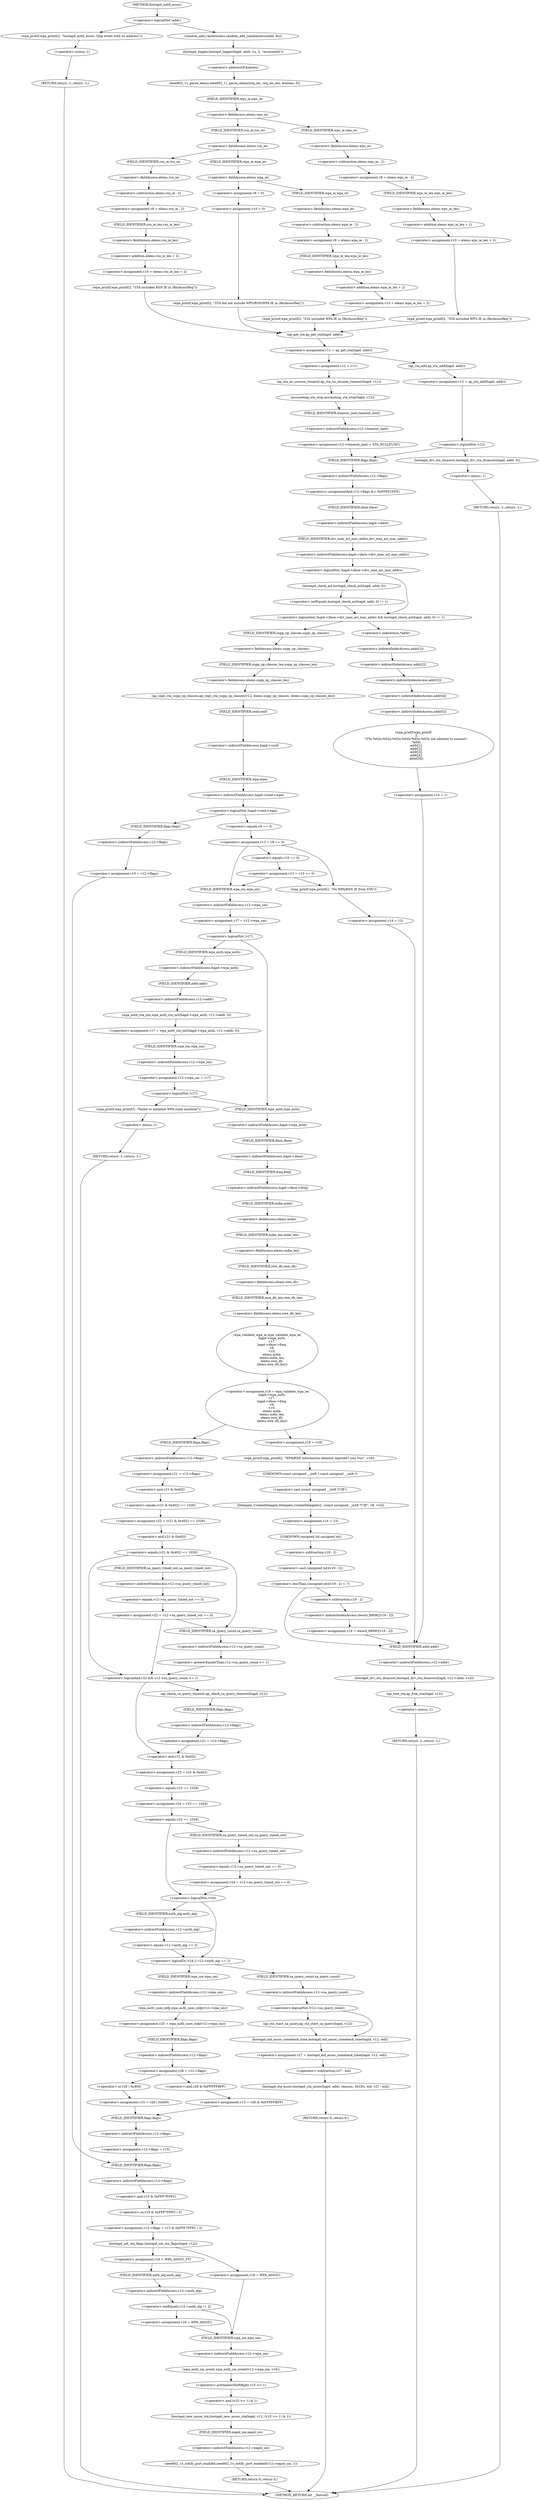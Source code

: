 digraph hostapd_notif_assoc {  
"1000149" [label = "(<operator>.logicalNot,!addr)" ]
"1000152" [label = "(wpa_printf,wpa_printf(2, \"hostapd_notif_assoc: Skip event with no address\"))" ]
"1000155" [label = "(RETURN,return -1;,return -1;)" ]
"1000156" [label = "(<operator>.minus,-1)" ]
"1000158" [label = "(random_add_randomness,random_add_randomness(addr, 6u))" ]
"1000161" [label = "(hostapd_logger,hostapd_logger(hapd, addr, 1u, 2, \"associated\"))" ]
"1000167" [label = "(ieee802_11_parse_elems,ieee802_11_parse_elems(req_ies, req_ies_len, &elems, 0))" ]
"1000170" [label = "(<operator>.addressOf,&elems)" ]
"1000174" [label = "(<operator>.fieldAccess,elems.wps_ie)" ]
"1000176" [label = "(FIELD_IDENTIFIER,wps_ie,wps_ie)" ]
"1000178" [label = "(<operator>.assignment,v9 = elems.wps_ie - 2)" ]
"1000180" [label = "(<operator>.subtraction,elems.wps_ie - 2)" ]
"1000181" [label = "(<operator>.fieldAccess,elems.wps_ie)" ]
"1000183" [label = "(FIELD_IDENTIFIER,wps_ie,wps_ie)" ]
"1000185" [label = "(<operator>.assignment,v10 = elems.wps_ie_len + 2)" ]
"1000187" [label = "(<operator>.addition,elems.wps_ie_len + 2)" ]
"1000188" [label = "(<operator>.fieldAccess,elems.wps_ie_len)" ]
"1000190" [label = "(FIELD_IDENTIFIER,wps_ie_len,wps_ie_len)" ]
"1000192" [label = "(wpa_printf,wpa_printf(2, \"STA included WPS IE in (Re)AssocReq\"))" ]
"1000197" [label = "(<operator>.fieldAccess,elems.rsn_ie)" ]
"1000199" [label = "(FIELD_IDENTIFIER,rsn_ie,rsn_ie)" ]
"1000201" [label = "(<operator>.assignment,v9 = elems.rsn_ie - 2)" ]
"1000203" [label = "(<operator>.subtraction,elems.rsn_ie - 2)" ]
"1000204" [label = "(<operator>.fieldAccess,elems.rsn_ie)" ]
"1000206" [label = "(FIELD_IDENTIFIER,rsn_ie,rsn_ie)" ]
"1000208" [label = "(<operator>.assignment,v10 = elems.rsn_ie_len + 2)" ]
"1000210" [label = "(<operator>.addition,elems.rsn_ie_len + 2)" ]
"1000211" [label = "(<operator>.fieldAccess,elems.rsn_ie_len)" ]
"1000213" [label = "(FIELD_IDENTIFIER,rsn_ie_len,rsn_ie_len)" ]
"1000215" [label = "(wpa_printf,wpa_printf(2, \"STA included RSN IE in (Re)AssocReq\"))" ]
"1000220" [label = "(<operator>.fieldAccess,elems.wpa_ie)" ]
"1000222" [label = "(FIELD_IDENTIFIER,wpa_ie,wpa_ie)" ]
"1000224" [label = "(<operator>.assignment,v9 = elems.wpa_ie - 2)" ]
"1000226" [label = "(<operator>.subtraction,elems.wpa_ie - 2)" ]
"1000227" [label = "(<operator>.fieldAccess,elems.wpa_ie)" ]
"1000229" [label = "(FIELD_IDENTIFIER,wpa_ie,wpa_ie)" ]
"1000231" [label = "(<operator>.assignment,v10 = elems.wpa_ie_len + 2)" ]
"1000233" [label = "(<operator>.addition,elems.wpa_ie_len + 2)" ]
"1000234" [label = "(<operator>.fieldAccess,elems.wpa_ie_len)" ]
"1000236" [label = "(FIELD_IDENTIFIER,wpa_ie_len,wpa_ie_len)" ]
"1000238" [label = "(wpa_printf,wpa_printf(2, \"STA included WPA IE in (Re)AssocReq\"))" ]
"1000243" [label = "(<operator>.assignment,v9 = 0)" ]
"1000246" [label = "(<operator>.assignment,v10 = 0)" ]
"1000249" [label = "(wpa_printf,wpa_printf(2, \"STA did not include WPS/RSN/WPA IE in (Re)AssocReq\"))" ]
"1000252" [label = "(<operator>.assignment,v11 = ap_get_sta(hapd, addr))" ]
"1000254" [label = "(ap_get_sta,ap_get_sta(hapd, addr))" ]
"1000260" [label = "(<operator>.assignment,v12 = v11)" ]
"1000263" [label = "(ap_sta_no_session_timeout,ap_sta_no_session_timeout(hapd, v11))" ]
"1000266" [label = "(accounting_sta_stop,accounting_sta_stop(hapd, v12))" ]
"1000269" [label = "(<operator>.assignment,v12->timeout_next = STA_NULLFUNC)" ]
"1000270" [label = "(<operator>.indirectFieldAccess,v12->timeout_next)" ]
"1000272" [label = "(FIELD_IDENTIFIER,timeout_next,timeout_next)" ]
"1000276" [label = "(<operator>.assignment,v12 = ap_sta_add(hapd, addr))" ]
"1000278" [label = "(ap_sta_add,ap_sta_add(hapd, addr))" ]
"1000282" [label = "(<operator>.logicalNot,!v12)" ]
"1000285" [label = "(hostapd_drv_sta_disassoc,hostapd_drv_sta_disassoc(hapd, addr, 5))" ]
"1000289" [label = "(RETURN,return -1;,return -1;)" ]
"1000290" [label = "(<operator>.minus,-1)" ]
"1000292" [label = "(<operators>.assignmentAnd,v12->flags &= 0xFFFECFFF)" ]
"1000293" [label = "(<operator>.indirectFieldAccess,v12->flags)" ]
"1000295" [label = "(FIELD_IDENTIFIER,flags,flags)" ]
"1000298" [label = "(<operator>.logicalAnd,!hapd->iface->drv_max_acl_mac_addrs && hostapd_check_acl(hapd, addr, 0) != 1)" ]
"1000299" [label = "(<operator>.logicalNot,!hapd->iface->drv_max_acl_mac_addrs)" ]
"1000300" [label = "(<operator>.indirectFieldAccess,hapd->iface->drv_max_acl_mac_addrs)" ]
"1000301" [label = "(<operator>.indirectFieldAccess,hapd->iface)" ]
"1000303" [label = "(FIELD_IDENTIFIER,iface,iface)" ]
"1000304" [label = "(FIELD_IDENTIFIER,drv_max_acl_mac_addrs,drv_max_acl_mac_addrs)" ]
"1000305" [label = "(<operator>.notEquals,hostapd_check_acl(hapd, addr, 0) != 1)" ]
"1000306" [label = "(hostapd_check_acl,hostapd_check_acl(hapd, addr, 0))" ]
"1000312" [label = "(wpa_printf,wpa_printf(\n      3,\n      \"STA %02x:%02x:%02x:%02x:%02x:%02x not allowed to connect\",\n      *addr,\n      addr[1],\n      addr[2],\n      addr[3],\n      addr[4],\n      addr[5]))" ]
"1000315" [label = "(<operator>.indirection,*addr)" ]
"1000317" [label = "(<operator>.indirectIndexAccess,addr[1])" ]
"1000320" [label = "(<operator>.indirectIndexAccess,addr[2])" ]
"1000323" [label = "(<operator>.indirectIndexAccess,addr[3])" ]
"1000326" [label = "(<operator>.indirectIndexAccess,addr[4])" ]
"1000329" [label = "(<operator>.indirectIndexAccess,addr[5])" ]
"1000332" [label = "(<operator>.assignment,v14 = 1)" ]
"1000336" [label = "(ap_copy_sta_supp_op_classes,ap_copy_sta_supp_op_classes(v12, elems.supp_op_classes, elems.supp_op_classes_len))" ]
"1000338" [label = "(<operator>.fieldAccess,elems.supp_op_classes)" ]
"1000340" [label = "(FIELD_IDENTIFIER,supp_op_classes,supp_op_classes)" ]
"1000341" [label = "(<operator>.fieldAccess,elems.supp_op_classes_len)" ]
"1000343" [label = "(FIELD_IDENTIFIER,supp_op_classes_len,supp_op_classes_len)" ]
"1000345" [label = "(<operator>.logicalNot,!hapd->conf->wpa)" ]
"1000346" [label = "(<operator>.indirectFieldAccess,hapd->conf->wpa)" ]
"1000347" [label = "(<operator>.indirectFieldAccess,hapd->conf)" ]
"1000349" [label = "(FIELD_IDENTIFIER,conf,conf)" ]
"1000350" [label = "(FIELD_IDENTIFIER,wpa,wpa)" ]
"1000352" [label = "(<operator>.assignment,v15 = v12->flags)" ]
"1000354" [label = "(<operator>.indirectFieldAccess,v12->flags)" ]
"1000356" [label = "(FIELD_IDENTIFIER,flags,flags)" ]
"1000358" [label = "(<operator>.assignment,v12->flags = v15 & 0xFFF7FFFC | 3)" ]
"1000359" [label = "(<operator>.indirectFieldAccess,v12->flags)" ]
"1000361" [label = "(FIELD_IDENTIFIER,flags,flags)" ]
"1000362" [label = "(<operator>.or,v15 & 0xFFF7FFFC | 3)" ]
"1000363" [label = "(<operator>.and,v15 & 0xFFF7FFFC)" ]
"1000367" [label = "(hostapd_set_sta_flags,hostapd_set_sta_flags(hapd, v12))" ]
"1000373" [label = "(<operator>.assignment,v16 = WPA_ASSOC_FT)" ]
"1000377" [label = "(<operator>.notEquals,v12->auth_alg != 2)" ]
"1000378" [label = "(<operator>.indirectFieldAccess,v12->auth_alg)" ]
"1000380" [label = "(FIELD_IDENTIFIER,auth_alg,auth_alg)" ]
"1000382" [label = "(<operator>.assignment,v16 = WPA_ASSOC)" ]
"1000387" [label = "(<operator>.assignment,v16 = WPA_ASSOC)" ]
"1000390" [label = "(wpa_auth_sm_event,wpa_auth_sm_event(v12->wpa_sm, v16))" ]
"1000391" [label = "(<operator>.indirectFieldAccess,v12->wpa_sm)" ]
"1000393" [label = "(FIELD_IDENTIFIER,wpa_sm,wpa_sm)" ]
"1000395" [label = "(hostapd_new_assoc_sta,hostapd_new_assoc_sta(hapd, v12, (v15 >> 1) & 1))" ]
"1000398" [label = "(<operator>.and,(v15 >> 1) & 1)" ]
"1000399" [label = "(<operator>.arithmeticShiftRight,v15 >> 1)" ]
"1000403" [label = "(ieee802_1x_notify_port_enabled,ieee802_1x_notify_port_enabled(v12->eapol_sm, 1))" ]
"1000404" [label = "(<operator>.indirectFieldAccess,v12->eapol_sm)" ]
"1000406" [label = "(FIELD_IDENTIFIER,eapol_sm,eapol_sm)" ]
"1000408" [label = "(RETURN,return 0;,return 0;)" ]
"1000410" [label = "(<operator>.assignment,v13 = v9 == 0)" ]
"1000412" [label = "(<operator>.equals,v9 == 0)" ]
"1000417" [label = "(<operator>.assignment,v13 = v10 == 0)" ]
"1000419" [label = "(<operator>.equals,v10 == 0)" ]
"1000425" [label = "(wpa_printf,wpa_printf(2, \"No WPA/RSN IE from STA\"))" ]
"1000428" [label = "(<operator>.assignment,v14 = 13)" ]
"1000432" [label = "(hostapd_drv_sta_disassoc,hostapd_drv_sta_disassoc(hapd, v12->addr, v14))" ]
"1000434" [label = "(<operator>.indirectFieldAccess,v12->addr)" ]
"1000436" [label = "(FIELD_IDENTIFIER,addr,addr)" ]
"1000438" [label = "(ap_free_sta,ap_free_sta(hapd, v12))" ]
"1000441" [label = "(RETURN,return -1;,return -1;)" ]
"1000442" [label = "(<operator>.minus,-1)" ]
"1000444" [label = "(<operator>.assignment,v17 = v12->wpa_sm)" ]
"1000446" [label = "(<operator>.indirectFieldAccess,v12->wpa_sm)" ]
"1000448" [label = "(FIELD_IDENTIFIER,wpa_sm,wpa_sm)" ]
"1000450" [label = "(<operator>.logicalNot,!v17)" ]
"1000453" [label = "(<operator>.assignment,v17 = wpa_auth_sta_init(hapd->wpa_auth, v12->addr, 0))" ]
"1000455" [label = "(wpa_auth_sta_init,wpa_auth_sta_init(hapd->wpa_auth, v12->addr, 0))" ]
"1000456" [label = "(<operator>.indirectFieldAccess,hapd->wpa_auth)" ]
"1000458" [label = "(FIELD_IDENTIFIER,wpa_auth,wpa_auth)" ]
"1000459" [label = "(<operator>.indirectFieldAccess,v12->addr)" ]
"1000461" [label = "(FIELD_IDENTIFIER,addr,addr)" ]
"1000463" [label = "(<operator>.assignment,v12->wpa_sm = v17)" ]
"1000464" [label = "(<operator>.indirectFieldAccess,v12->wpa_sm)" ]
"1000466" [label = "(FIELD_IDENTIFIER,wpa_sm,wpa_sm)" ]
"1000469" [label = "(<operator>.logicalNot,!v17)" ]
"1000472" [label = "(wpa_printf,wpa_printf(5, \"Failed to initialize WPA state machine\"))" ]
"1000475" [label = "(RETURN,return -1;,return -1;)" ]
"1000476" [label = "(<operator>.minus,-1)" ]
"1000478" [label = "(<operator>.assignment,v18 = wpa_validate_wpa_ie(\n          hapd->wpa_auth,\n          v17,\n          hapd->iface->freq,\n          v9,\n          v10,\n          elems.mdie,\n          elems.mdie_len,\n          elems.owe_dh,\n          elems.owe_dh_len))" ]
"1000480" [label = "(wpa_validate_wpa_ie,wpa_validate_wpa_ie(\n          hapd->wpa_auth,\n          v17,\n          hapd->iface->freq,\n          v9,\n          v10,\n          elems.mdie,\n          elems.mdie_len,\n          elems.owe_dh,\n          elems.owe_dh_len))" ]
"1000481" [label = "(<operator>.indirectFieldAccess,hapd->wpa_auth)" ]
"1000483" [label = "(FIELD_IDENTIFIER,wpa_auth,wpa_auth)" ]
"1000485" [label = "(<operator>.indirectFieldAccess,hapd->iface->freq)" ]
"1000486" [label = "(<operator>.indirectFieldAccess,hapd->iface)" ]
"1000488" [label = "(FIELD_IDENTIFIER,iface,iface)" ]
"1000489" [label = "(FIELD_IDENTIFIER,freq,freq)" ]
"1000492" [label = "(<operator>.fieldAccess,elems.mdie)" ]
"1000494" [label = "(FIELD_IDENTIFIER,mdie,mdie)" ]
"1000495" [label = "(<operator>.fieldAccess,elems.mdie_len)" ]
"1000497" [label = "(FIELD_IDENTIFIER,mdie_len,mdie_len)" ]
"1000498" [label = "(<operator>.fieldAccess,elems.owe_dh)" ]
"1000500" [label = "(FIELD_IDENTIFIER,owe_dh,owe_dh)" ]
"1000501" [label = "(<operator>.fieldAccess,elems.owe_dh_len)" ]
"1000503" [label = "(FIELD_IDENTIFIER,owe_dh_len,owe_dh_len)" ]
"1000507" [label = "(<operator>.assignment,v19 = v18)" ]
"1000510" [label = "(wpa_printf,wpa_printf(2, \"WPA/RSN information element rejected? (res %u)\", v18))" ]
"1000514" [label = "(Delegate_CreateDelegate,Delegate_CreateDelegate(2, (const unsigned __int8 *)\"IE\", v9, v10))" ]
"1000516" [label = "(<operator>.cast,(const unsigned __int8 *)\"IE\")" ]
"1000517" [label = "(UNKNOWN,const unsigned __int8 *,const unsigned __int8 *)" ]
"1000521" [label = "(<operator>.assignment,v14 = 13)" ]
"1000525" [label = "(<operator>.lessThan,(unsigned int)(v19 - 2) < 7)" ]
"1000526" [label = "(<operator>.cast,(unsigned int)(v19 - 2))" ]
"1000527" [label = "(UNKNOWN,unsigned int,unsigned int)" ]
"1000528" [label = "(<operator>.subtraction,v19 - 2)" ]
"1000532" [label = "(<operator>.assignment,v14 = dword_8809C[v19 - 2])" ]
"1000534" [label = "(<operator>.indirectIndexAccess,dword_8809C[v19 - 2])" ]
"1000536" [label = "(<operator>.subtraction,v19 - 2)" ]
"1000540" [label = "(<operator>.assignment,v21 = v12->flags)" ]
"1000542" [label = "(<operator>.indirectFieldAccess,v12->flags)" ]
"1000544" [label = "(FIELD_IDENTIFIER,flags,flags)" ]
"1000545" [label = "(<operator>.assignment,v22 = (v21 & 0x402) == 1026)" ]
"1000547" [label = "(<operator>.equals,(v21 & 0x402) == 1026)" ]
"1000548" [label = "(<operator>.and,v21 & 0x402)" ]
"1000553" [label = "(<operator>.equals,(v21 & 0x402) == 1026)" ]
"1000554" [label = "(<operator>.and,v21 & 0x402)" ]
"1000558" [label = "(<operator>.assignment,v22 = v12->sa_query_timed_out == 0)" ]
"1000560" [label = "(<operator>.equals,v12->sa_query_timed_out == 0)" ]
"1000561" [label = "(<operator>.indirectFieldAccess,v12->sa_query_timed_out)" ]
"1000563" [label = "(FIELD_IDENTIFIER,sa_query_timed_out,sa_query_timed_out)" ]
"1000566" [label = "(<operator>.logicalAnd,v22 && v12->sa_query_count >= 1)" ]
"1000568" [label = "(<operator>.greaterEqualsThan,v12->sa_query_count >= 1)" ]
"1000569" [label = "(<operator>.indirectFieldAccess,v12->sa_query_count)" ]
"1000571" [label = "(FIELD_IDENTIFIER,sa_query_count,sa_query_count)" ]
"1000574" [label = "(ap_check_sa_query_timeout,ap_check_sa_query_timeout(hapd, v12))" ]
"1000577" [label = "(<operator>.assignment,v21 = v12->flags)" ]
"1000579" [label = "(<operator>.indirectFieldAccess,v12->flags)" ]
"1000581" [label = "(FIELD_IDENTIFIER,flags,flags)" ]
"1000582" [label = "(<operator>.assignment,v23 = v21 & 0x402)" ]
"1000584" [label = "(<operator>.and,v21 & 0x402)" ]
"1000587" [label = "(<operator>.assignment,v24 = v23 == 1026)" ]
"1000589" [label = "(<operator>.equals,v23 == 1026)" ]
"1000593" [label = "(<operator>.equals,v23 == 1026)" ]
"1000596" [label = "(<operator>.assignment,v24 = v12->sa_query_timed_out == 0)" ]
"1000598" [label = "(<operator>.equals,v12->sa_query_timed_out == 0)" ]
"1000599" [label = "(<operator>.indirectFieldAccess,v12->sa_query_timed_out)" ]
"1000601" [label = "(FIELD_IDENTIFIER,sa_query_timed_out,sa_query_timed_out)" ]
"1000604" [label = "(<operator>.logicalOr,!v24 || v12->auth_alg == 2)" ]
"1000605" [label = "(<operator>.logicalNot,!v24)" ]
"1000607" [label = "(<operator>.equals,v12->auth_alg == 2)" ]
"1000608" [label = "(<operator>.indirectFieldAccess,v12->auth_alg)" ]
"1000610" [label = "(FIELD_IDENTIFIER,auth_alg,auth_alg)" ]
"1000613" [label = "(<operator>.assignment,v25 = wpa_auth_uses_mfp(v12->wpa_sm))" ]
"1000615" [label = "(wpa_auth_uses_mfp,wpa_auth_uses_mfp(v12->wpa_sm))" ]
"1000616" [label = "(<operator>.indirectFieldAccess,v12->wpa_sm)" ]
"1000618" [label = "(FIELD_IDENTIFIER,wpa_sm,wpa_sm)" ]
"1000619" [label = "(<operator>.assignment,v26 = v12->flags)" ]
"1000621" [label = "(<operator>.indirectFieldAccess,v12->flags)" ]
"1000623" [label = "(FIELD_IDENTIFIER,flags,flags)" ]
"1000626" [label = "(<operator>.assignment,v15 = v26 | 0x400)" ]
"1000628" [label = "(<operator>.or,v26 | 0x400)" ]
"1000632" [label = "(<operator>.assignment,v15 = v26 & 0xFFFFFBFF)" ]
"1000634" [label = "(<operator>.and,v26 & 0xFFFFFBFF)" ]
"1000637" [label = "(<operator>.assignment,v12->flags = v15)" ]
"1000638" [label = "(<operator>.indirectFieldAccess,v12->flags)" ]
"1000640" [label = "(FIELD_IDENTIFIER,flags,flags)" ]
"1000644" [label = "(<operator>.logicalNot,!v12->sa_query_count)" ]
"1000645" [label = "(<operator>.indirectFieldAccess,v12->sa_query_count)" ]
"1000647" [label = "(FIELD_IDENTIFIER,sa_query_count,sa_query_count)" ]
"1000648" [label = "(ap_sta_start_sa_query,ap_sta_start_sa_query(hapd, v12))" ]
"1000651" [label = "(<operator>.assignment,v27 = hostapd_eid_assoc_comeback_time(hapd, v12, eid))" ]
"1000653" [label = "(hostapd_eid_assoc_comeback_time,hostapd_eid_assoc_comeback_time(hapd, v12, eid))" ]
"1000657" [label = "(hostapd_sta_assoc,hostapd_sta_assoc(hapd, addr, reassoc, 0x1Eu, eid, v27 - eid))" ]
"1000663" [label = "(<operator>.subtraction,v27 - eid)" ]
"1000666" [label = "(RETURN,return 0;,return 0;)" ]
"1000121" [label = "(METHOD,hostapd_notif_assoc)" ]
"1000668" [label = "(METHOD_RETURN,int __fastcall)" ]
  "1000149" -> "1000152" 
  "1000149" -> "1000158" 
  "1000152" -> "1000156" 
  "1000155" -> "1000668" 
  "1000156" -> "1000155" 
  "1000158" -> "1000161" 
  "1000161" -> "1000170" 
  "1000167" -> "1000176" 
  "1000170" -> "1000167" 
  "1000174" -> "1000183" 
  "1000174" -> "1000199" 
  "1000176" -> "1000174" 
  "1000178" -> "1000190" 
  "1000180" -> "1000178" 
  "1000181" -> "1000180" 
  "1000183" -> "1000181" 
  "1000185" -> "1000192" 
  "1000187" -> "1000185" 
  "1000188" -> "1000187" 
  "1000190" -> "1000188" 
  "1000192" -> "1000254" 
  "1000197" -> "1000206" 
  "1000197" -> "1000222" 
  "1000199" -> "1000197" 
  "1000201" -> "1000213" 
  "1000203" -> "1000201" 
  "1000204" -> "1000203" 
  "1000206" -> "1000204" 
  "1000208" -> "1000215" 
  "1000210" -> "1000208" 
  "1000211" -> "1000210" 
  "1000213" -> "1000211" 
  "1000215" -> "1000254" 
  "1000220" -> "1000229" 
  "1000220" -> "1000243" 
  "1000222" -> "1000220" 
  "1000224" -> "1000236" 
  "1000226" -> "1000224" 
  "1000227" -> "1000226" 
  "1000229" -> "1000227" 
  "1000231" -> "1000238" 
  "1000233" -> "1000231" 
  "1000234" -> "1000233" 
  "1000236" -> "1000234" 
  "1000238" -> "1000254" 
  "1000243" -> "1000246" 
  "1000246" -> "1000249" 
  "1000249" -> "1000254" 
  "1000252" -> "1000260" 
  "1000252" -> "1000278" 
  "1000254" -> "1000252" 
  "1000260" -> "1000263" 
  "1000263" -> "1000266" 
  "1000266" -> "1000272" 
  "1000269" -> "1000295" 
  "1000270" -> "1000269" 
  "1000272" -> "1000270" 
  "1000276" -> "1000282" 
  "1000278" -> "1000276" 
  "1000282" -> "1000285" 
  "1000282" -> "1000295" 
  "1000285" -> "1000290" 
  "1000289" -> "1000668" 
  "1000290" -> "1000289" 
  "1000292" -> "1000303" 
  "1000293" -> "1000292" 
  "1000295" -> "1000293" 
  "1000298" -> "1000315" 
  "1000298" -> "1000340" 
  "1000299" -> "1000298" 
  "1000299" -> "1000306" 
  "1000300" -> "1000299" 
  "1000301" -> "1000304" 
  "1000303" -> "1000301" 
  "1000304" -> "1000300" 
  "1000305" -> "1000298" 
  "1000306" -> "1000305" 
  "1000312" -> "1000332" 
  "1000315" -> "1000317" 
  "1000317" -> "1000320" 
  "1000320" -> "1000323" 
  "1000323" -> "1000326" 
  "1000326" -> "1000329" 
  "1000329" -> "1000312" 
  "1000332" -> "1000436" 
  "1000336" -> "1000349" 
  "1000338" -> "1000343" 
  "1000340" -> "1000338" 
  "1000341" -> "1000336" 
  "1000343" -> "1000341" 
  "1000345" -> "1000356" 
  "1000345" -> "1000412" 
  "1000346" -> "1000345" 
  "1000347" -> "1000350" 
  "1000349" -> "1000347" 
  "1000350" -> "1000346" 
  "1000352" -> "1000361" 
  "1000354" -> "1000352" 
  "1000356" -> "1000354" 
  "1000358" -> "1000367" 
  "1000359" -> "1000363" 
  "1000361" -> "1000359" 
  "1000362" -> "1000358" 
  "1000363" -> "1000362" 
  "1000367" -> "1000373" 
  "1000367" -> "1000387" 
  "1000373" -> "1000380" 
  "1000377" -> "1000382" 
  "1000377" -> "1000393" 
  "1000378" -> "1000377" 
  "1000380" -> "1000378" 
  "1000382" -> "1000393" 
  "1000387" -> "1000393" 
  "1000390" -> "1000399" 
  "1000391" -> "1000390" 
  "1000393" -> "1000391" 
  "1000395" -> "1000406" 
  "1000398" -> "1000395" 
  "1000399" -> "1000398" 
  "1000403" -> "1000408" 
  "1000404" -> "1000403" 
  "1000406" -> "1000404" 
  "1000408" -> "1000668" 
  "1000410" -> "1000419" 
  "1000410" -> "1000425" 
  "1000410" -> "1000448" 
  "1000412" -> "1000410" 
  "1000417" -> "1000425" 
  "1000417" -> "1000448" 
  "1000419" -> "1000417" 
  "1000425" -> "1000428" 
  "1000428" -> "1000436" 
  "1000432" -> "1000438" 
  "1000434" -> "1000432" 
  "1000436" -> "1000434" 
  "1000438" -> "1000442" 
  "1000441" -> "1000668" 
  "1000442" -> "1000441" 
  "1000444" -> "1000450" 
  "1000446" -> "1000444" 
  "1000448" -> "1000446" 
  "1000450" -> "1000458" 
  "1000450" -> "1000483" 
  "1000453" -> "1000466" 
  "1000455" -> "1000453" 
  "1000456" -> "1000461" 
  "1000458" -> "1000456" 
  "1000459" -> "1000455" 
  "1000461" -> "1000459" 
  "1000463" -> "1000469" 
  "1000464" -> "1000463" 
  "1000466" -> "1000464" 
  "1000469" -> "1000472" 
  "1000469" -> "1000483" 
  "1000472" -> "1000476" 
  "1000475" -> "1000668" 
  "1000476" -> "1000475" 
  "1000478" -> "1000507" 
  "1000478" -> "1000544" 
  "1000480" -> "1000478" 
  "1000481" -> "1000488" 
  "1000483" -> "1000481" 
  "1000485" -> "1000494" 
  "1000486" -> "1000489" 
  "1000488" -> "1000486" 
  "1000489" -> "1000485" 
  "1000492" -> "1000497" 
  "1000494" -> "1000492" 
  "1000495" -> "1000500" 
  "1000497" -> "1000495" 
  "1000498" -> "1000503" 
  "1000500" -> "1000498" 
  "1000501" -> "1000480" 
  "1000503" -> "1000501" 
  "1000507" -> "1000510" 
  "1000510" -> "1000517" 
  "1000514" -> "1000521" 
  "1000516" -> "1000514" 
  "1000517" -> "1000516" 
  "1000521" -> "1000527" 
  "1000525" -> "1000536" 
  "1000525" -> "1000436" 
  "1000526" -> "1000525" 
  "1000527" -> "1000528" 
  "1000528" -> "1000526" 
  "1000532" -> "1000436" 
  "1000534" -> "1000532" 
  "1000536" -> "1000534" 
  "1000540" -> "1000548" 
  "1000542" -> "1000540" 
  "1000544" -> "1000542" 
  "1000545" -> "1000554" 
  "1000547" -> "1000545" 
  "1000548" -> "1000547" 
  "1000553" -> "1000563" 
  "1000553" -> "1000566" 
  "1000553" -> "1000571" 
  "1000554" -> "1000553" 
  "1000558" -> "1000566" 
  "1000558" -> "1000571" 
  "1000560" -> "1000558" 
  "1000561" -> "1000560" 
  "1000563" -> "1000561" 
  "1000566" -> "1000574" 
  "1000566" -> "1000584" 
  "1000568" -> "1000566" 
  "1000569" -> "1000568" 
  "1000571" -> "1000569" 
  "1000574" -> "1000581" 
  "1000577" -> "1000584" 
  "1000579" -> "1000577" 
  "1000581" -> "1000579" 
  "1000582" -> "1000589" 
  "1000584" -> "1000582" 
  "1000587" -> "1000593" 
  "1000589" -> "1000587" 
  "1000593" -> "1000601" 
  "1000593" -> "1000605" 
  "1000596" -> "1000605" 
  "1000598" -> "1000596" 
  "1000599" -> "1000598" 
  "1000601" -> "1000599" 
  "1000604" -> "1000618" 
  "1000604" -> "1000647" 
  "1000605" -> "1000604" 
  "1000605" -> "1000610" 
  "1000607" -> "1000604" 
  "1000608" -> "1000607" 
  "1000610" -> "1000608" 
  "1000613" -> "1000623" 
  "1000615" -> "1000613" 
  "1000616" -> "1000615" 
  "1000618" -> "1000616" 
  "1000619" -> "1000628" 
  "1000619" -> "1000634" 
  "1000621" -> "1000619" 
  "1000623" -> "1000621" 
  "1000626" -> "1000640" 
  "1000628" -> "1000626" 
  "1000632" -> "1000640" 
  "1000634" -> "1000632" 
  "1000637" -> "1000361" 
  "1000638" -> "1000637" 
  "1000640" -> "1000638" 
  "1000644" -> "1000648" 
  "1000644" -> "1000653" 
  "1000645" -> "1000644" 
  "1000647" -> "1000645" 
  "1000648" -> "1000653" 
  "1000651" -> "1000663" 
  "1000653" -> "1000651" 
  "1000657" -> "1000666" 
  "1000663" -> "1000657" 
  "1000666" -> "1000668" 
  "1000121" -> "1000149" 
}
